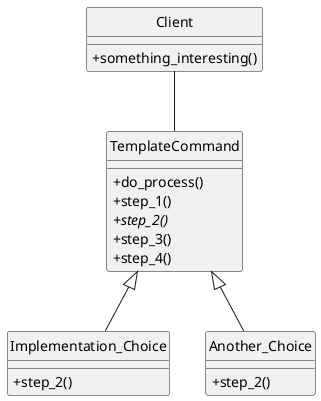@startuml
'figure 1: The Template Pattern'
skinparam monochrome true
skinparam handwritten false
skinparam shadowing false
skinparam classAttributeIconSize 0
hide class circle
hide abstract circle

class Client {
    + something_interesting()
}

class TemplateCommand {
    + do_process()
    + step_1()
    + {abstract} step_2()
    + step_3()
    + step_4()
}

class Implementation_Choice {
    + step_2()
}

class Another_Choice {
    + step_2()
}


Client -- TemplateCommand

TemplateCommand <|-- Implementation_Choice
TemplateCommand <|-- Another_Choice

@enduml
